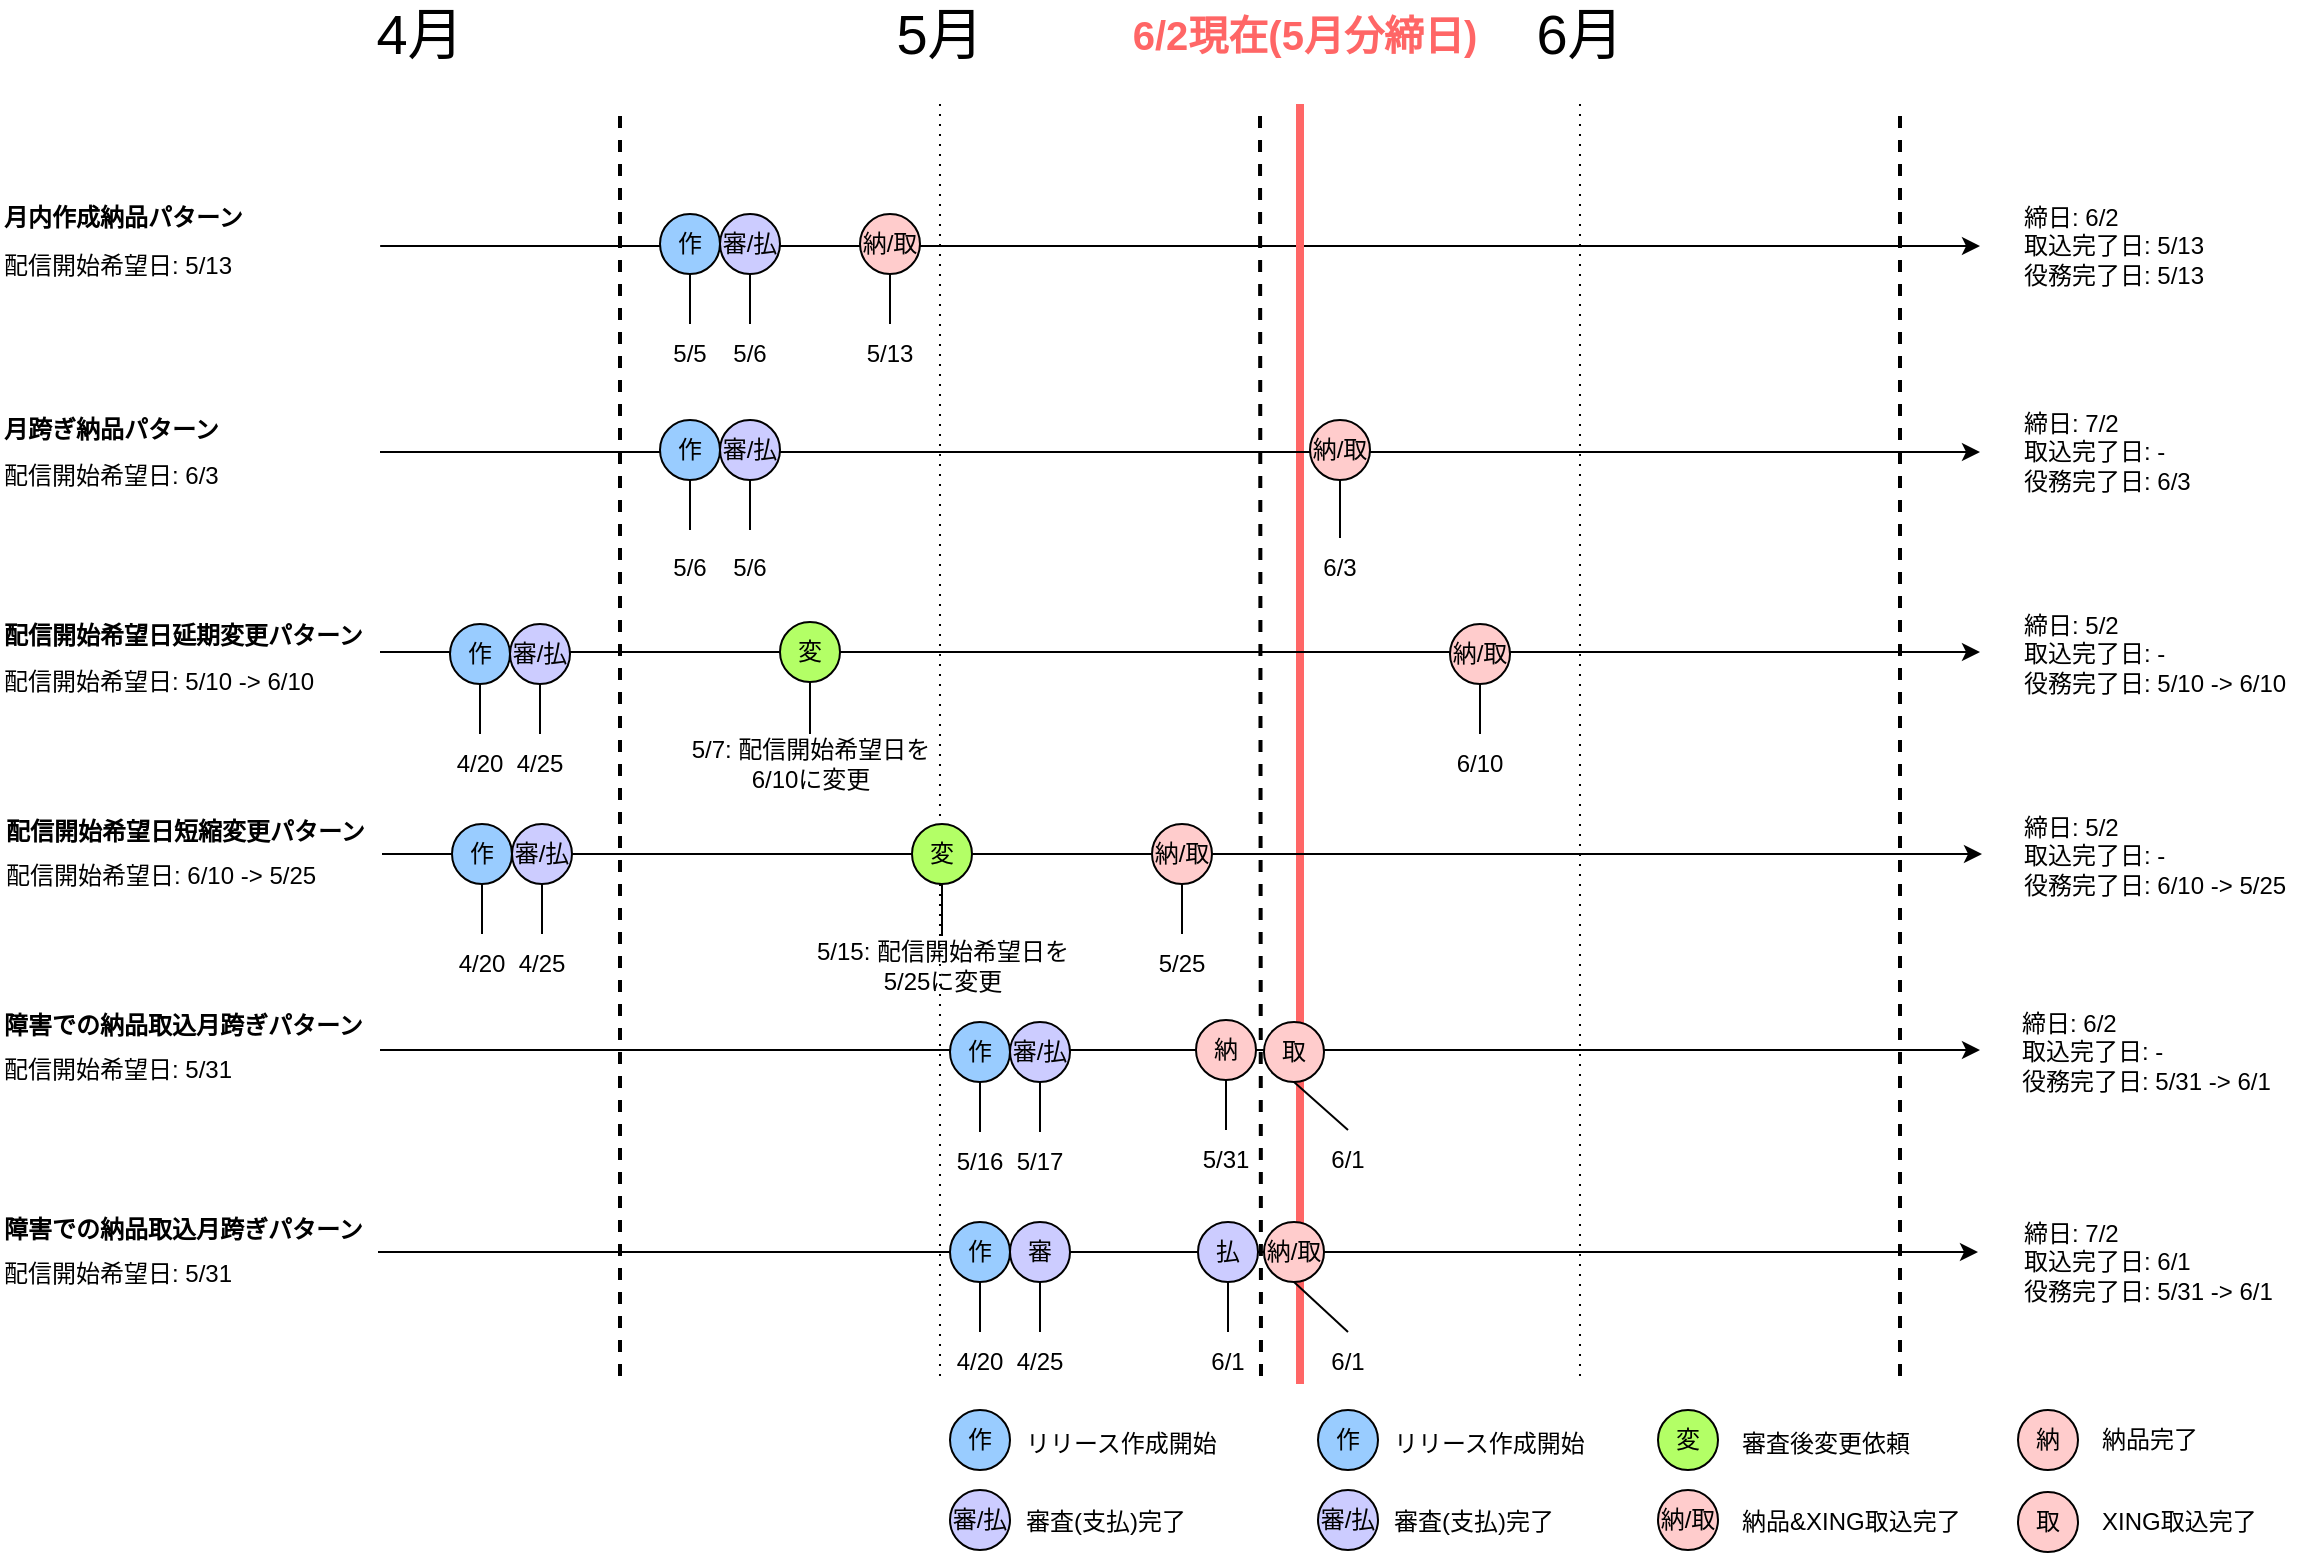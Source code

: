 <mxfile version="21.6.2" type="github">
  <diagram name="ページ1" id="-9W-lLPTgf51jU_gYQVh">
    <mxGraphModel dx="1609" dy="1104" grid="1" gridSize="10" guides="1" tooltips="1" connect="1" arrows="1" fold="1" page="1" pageScale="1" pageWidth="1169" pageHeight="827" math="0" shadow="0">
      <root>
        <mxCell id="0" />
        <mxCell id="1" parent="0" />
        <mxCell id="tAXmL_eugqcr0fN1NyeZ-1" value="" style="endArrow=classic;html=1;rounded=0;exitX=0.864;exitY=0.5;exitDx=0;exitDy=0;exitPerimeter=0;" edge="1" parent="1">
          <mxGeometry width="50" height="50" relative="1" as="geometry">
            <mxPoint x="200.08" y="157" as="sourcePoint" />
            <mxPoint x="1000" y="157" as="targetPoint" />
          </mxGeometry>
        </mxCell>
        <mxCell id="tAXmL_eugqcr0fN1NyeZ-3" value="" style="endArrow=none;dashed=1;html=1;rounded=0;strokeWidth=2;" edge="1" parent="1">
          <mxGeometry width="50" height="50" relative="1" as="geometry">
            <mxPoint x="320" y="722" as="sourcePoint" />
            <mxPoint x="320" y="86" as="targetPoint" />
          </mxGeometry>
        </mxCell>
        <mxCell id="tAXmL_eugqcr0fN1NyeZ-4" value="" style="endArrow=none;dashed=1;html=1;rounded=0;strokeWidth=2;" edge="1" parent="1">
          <mxGeometry width="50" height="50" relative="1" as="geometry">
            <mxPoint x="640.5" y="722" as="sourcePoint" />
            <mxPoint x="640" y="86" as="targetPoint" />
          </mxGeometry>
        </mxCell>
        <mxCell id="tAXmL_eugqcr0fN1NyeZ-5" value="" style="endArrow=none;dashed=1;html=1;rounded=0;dashPattern=1 4;" edge="1" parent="1">
          <mxGeometry width="50" height="50" relative="1" as="geometry">
            <mxPoint x="480" y="722" as="sourcePoint" />
            <mxPoint x="480" y="86" as="targetPoint" />
          </mxGeometry>
        </mxCell>
        <mxCell id="tAXmL_eugqcr0fN1NyeZ-6" value="" style="endArrow=none;dashed=1;html=1;rounded=0;dashPattern=1 4;" edge="1" parent="1">
          <mxGeometry width="50" height="50" relative="1" as="geometry">
            <mxPoint x="800" y="722" as="sourcePoint" />
            <mxPoint x="800" y="86" as="targetPoint" />
          </mxGeometry>
        </mxCell>
        <mxCell id="tAXmL_eugqcr0fN1NyeZ-7" value="" style="endArrow=none;dashed=1;html=1;rounded=0;strokeWidth=2;" edge="1" parent="1">
          <mxGeometry width="50" height="50" relative="1" as="geometry">
            <mxPoint x="960" y="722" as="sourcePoint" />
            <mxPoint x="960" y="86" as="targetPoint" />
          </mxGeometry>
        </mxCell>
        <mxCell id="tAXmL_eugqcr0fN1NyeZ-11" value="&lt;font style=&quot;font-size: 28px;&quot;&gt;5月&lt;/font&gt;" style="text;html=1;strokeColor=none;fillColor=none;align=center;verticalAlign=middle;whiteSpace=wrap;rounded=0;" vertex="1" parent="1">
          <mxGeometry x="450" y="36" width="60" height="30" as="geometry" />
        </mxCell>
        <mxCell id="tAXmL_eugqcr0fN1NyeZ-12" value="&lt;font style=&quot;font-size: 28px;&quot;&gt;6月&lt;/font&gt;" style="text;html=1;strokeColor=none;fillColor=none;align=center;verticalAlign=middle;whiteSpace=wrap;rounded=0;" vertex="1" parent="1">
          <mxGeometry x="770" y="36" width="60" height="30" as="geometry" />
        </mxCell>
        <mxCell id="tAXmL_eugqcr0fN1NyeZ-15" value="配信開始希望日: 5/13" style="text;html=1;strokeColor=none;fillColor=none;align=left;verticalAlign=middle;whiteSpace=wrap;rounded=0;" vertex="1" parent="1">
          <mxGeometry x="10" y="152" width="220" height="30" as="geometry" />
        </mxCell>
        <mxCell id="tAXmL_eugqcr0fN1NyeZ-16" value="" style="endArrow=none;html=1;rounded=0;endFill=0;strokeColor=#FF6666;strokeWidth=4;" edge="1" parent="1">
          <mxGeometry x="-0.031" y="140" width="50" height="50" relative="1" as="geometry">
            <mxPoint x="660" y="726" as="sourcePoint" />
            <mxPoint x="660" y="86" as="targetPoint" />
            <mxPoint as="offset" />
          </mxGeometry>
        </mxCell>
        <mxCell id="tAXmL_eugqcr0fN1NyeZ-18" value="&lt;font style=&quot;font-size: 20px;&quot;&gt;&lt;b&gt;6/2現在(5月分締日)&lt;/b&gt;&lt;/font&gt;" style="text;html=1;strokeColor=none;fillColor=none;align=center;verticalAlign=middle;whiteSpace=wrap;rounded=0;fontColor=#FF6666;fontSize=21;" vertex="1" parent="1">
          <mxGeometry x="540" y="36" width="245" height="30" as="geometry" />
        </mxCell>
        <mxCell id="tAXmL_eugqcr0fN1NyeZ-22" value="作" style="ellipse;whiteSpace=wrap;html=1;fillColor=#99CCFF;" vertex="1" parent="1">
          <mxGeometry x="340" y="141" width="30" height="30" as="geometry" />
        </mxCell>
        <mxCell id="tAXmL_eugqcr0fN1NyeZ-23" value="" style="endArrow=none;html=1;rounded=0;exitX=0.5;exitY=1;exitDx=0;exitDy=0;" edge="1" parent="1" source="tAXmL_eugqcr0fN1NyeZ-22">
          <mxGeometry width="50" height="50" relative="1" as="geometry">
            <mxPoint x="510" y="456" as="sourcePoint" />
            <mxPoint x="355" y="196" as="targetPoint" />
          </mxGeometry>
        </mxCell>
        <mxCell id="tAXmL_eugqcr0fN1NyeZ-24" value="5/5" style="text;html=1;strokeColor=none;fillColor=none;align=center;verticalAlign=middle;whiteSpace=wrap;rounded=0;" vertex="1" parent="1">
          <mxGeometry x="325" y="196" width="60" height="30" as="geometry" />
        </mxCell>
        <mxCell id="tAXmL_eugqcr0fN1NyeZ-26" value="審/払" style="ellipse;whiteSpace=wrap;html=1;fillColor=#CCCCFF;" vertex="1" parent="1">
          <mxGeometry x="370" y="141" width="30" height="30" as="geometry" />
        </mxCell>
        <mxCell id="tAXmL_eugqcr0fN1NyeZ-28" value="" style="endArrow=none;html=1;rounded=0;entryX=0.5;entryY=1;entryDx=0;entryDy=0;exitX=1;exitY=0;exitDx=0;exitDy=0;" edge="1" parent="1" source="tAXmL_eugqcr0fN1NyeZ-24" target="tAXmL_eugqcr0fN1NyeZ-26">
          <mxGeometry width="50" height="50" relative="1" as="geometry">
            <mxPoint x="510" y="186" as="sourcePoint" />
            <mxPoint x="560" y="136" as="targetPoint" />
          </mxGeometry>
        </mxCell>
        <mxCell id="tAXmL_eugqcr0fN1NyeZ-29" value="5/6" style="text;html=1;strokeColor=none;fillColor=none;align=center;verticalAlign=middle;whiteSpace=wrap;rounded=0;" vertex="1" parent="1">
          <mxGeometry x="355" y="196" width="60" height="30" as="geometry" />
        </mxCell>
        <mxCell id="tAXmL_eugqcr0fN1NyeZ-30" value="納/取" style="ellipse;whiteSpace=wrap;html=1;fillColor=#FFCCCC;" vertex="1" parent="1">
          <mxGeometry x="440" y="141" width="30" height="30" as="geometry" />
        </mxCell>
        <mxCell id="tAXmL_eugqcr0fN1NyeZ-33" value="" style="endArrow=none;html=1;rounded=0;entryX=0.5;entryY=1;entryDx=0;entryDy=0;" edge="1" parent="1" target="tAXmL_eugqcr0fN1NyeZ-30">
          <mxGeometry width="50" height="50" relative="1" as="geometry">
            <mxPoint x="455" y="196" as="sourcePoint" />
            <mxPoint x="395" y="181" as="targetPoint" />
          </mxGeometry>
        </mxCell>
        <mxCell id="tAXmL_eugqcr0fN1NyeZ-34" value="5/13" style="text;html=1;strokeColor=none;fillColor=none;align=center;verticalAlign=middle;whiteSpace=wrap;rounded=0;" vertex="1" parent="1">
          <mxGeometry x="425" y="196" width="60" height="30" as="geometry" />
        </mxCell>
        <mxCell id="tAXmL_eugqcr0fN1NyeZ-35" value="締日: 6/2&lt;br&gt;取込完了日: 5/13&lt;br&gt;役務完了日: 5/13" style="text;html=1;strokeColor=none;fillColor=none;align=left;verticalAlign=middle;whiteSpace=wrap;rounded=0;" vertex="1" parent="1">
          <mxGeometry x="1020" y="142" width="120" height="30" as="geometry" />
        </mxCell>
        <mxCell id="tAXmL_eugqcr0fN1NyeZ-36" value="" style="endArrow=classic;html=1;rounded=0;exitX=0.864;exitY=0.5;exitDx=0;exitDy=0;exitPerimeter=0;" edge="1" parent="1">
          <mxGeometry width="50" height="50" relative="1" as="geometry">
            <mxPoint x="200" y="260" as="sourcePoint" />
            <mxPoint x="1000" y="260" as="targetPoint" />
          </mxGeometry>
        </mxCell>
        <mxCell id="tAXmL_eugqcr0fN1NyeZ-37" value="配信開始希望日: 6/3" style="text;html=1;strokeColor=none;fillColor=none;align=left;verticalAlign=middle;whiteSpace=wrap;rounded=0;" vertex="1" parent="1">
          <mxGeometry x="10" y="257" width="220" height="30" as="geometry" />
        </mxCell>
        <mxCell id="tAXmL_eugqcr0fN1NyeZ-38" value="作" style="ellipse;whiteSpace=wrap;html=1;fillColor=#99CCFF;" vertex="1" parent="1">
          <mxGeometry x="340" y="244" width="30" height="30" as="geometry" />
        </mxCell>
        <mxCell id="tAXmL_eugqcr0fN1NyeZ-39" value="" style="endArrow=none;html=1;rounded=0;exitX=0.5;exitY=1;exitDx=0;exitDy=0;" edge="1" parent="1" source="tAXmL_eugqcr0fN1NyeZ-38">
          <mxGeometry width="50" height="50" relative="1" as="geometry">
            <mxPoint x="510" y="559" as="sourcePoint" />
            <mxPoint x="355" y="299" as="targetPoint" />
          </mxGeometry>
        </mxCell>
        <mxCell id="tAXmL_eugqcr0fN1NyeZ-40" value="審/払" style="ellipse;whiteSpace=wrap;html=1;fillColor=#CCCCFF;" vertex="1" parent="1">
          <mxGeometry x="370" y="244" width="30" height="30" as="geometry" />
        </mxCell>
        <mxCell id="tAXmL_eugqcr0fN1NyeZ-41" value="" style="endArrow=none;html=1;rounded=0;entryX=0.5;entryY=1;entryDx=0;entryDy=0;exitX=1;exitY=0;exitDx=0;exitDy=0;" edge="1" parent="1" target="tAXmL_eugqcr0fN1NyeZ-40">
          <mxGeometry width="50" height="50" relative="1" as="geometry">
            <mxPoint x="385" y="299" as="sourcePoint" />
            <mxPoint x="560" y="239" as="targetPoint" />
          </mxGeometry>
        </mxCell>
        <mxCell id="tAXmL_eugqcr0fN1NyeZ-42" value="5/6" style="text;html=1;strokeColor=none;fillColor=none;align=center;verticalAlign=middle;whiteSpace=wrap;rounded=0;" vertex="1" parent="1">
          <mxGeometry x="355" y="303" width="60" height="30" as="geometry" />
        </mxCell>
        <mxCell id="tAXmL_eugqcr0fN1NyeZ-43" value="納/取" style="ellipse;whiteSpace=wrap;html=1;fillColor=#FFCCCC;" vertex="1" parent="1">
          <mxGeometry x="665" y="244" width="30" height="30" as="geometry" />
        </mxCell>
        <mxCell id="tAXmL_eugqcr0fN1NyeZ-44" value="" style="endArrow=none;html=1;rounded=0;entryX=0.5;entryY=1;entryDx=0;entryDy=0;exitX=0.5;exitY=0;exitDx=0;exitDy=0;" edge="1" parent="1" target="tAXmL_eugqcr0fN1NyeZ-43" source="tAXmL_eugqcr0fN1NyeZ-46">
          <mxGeometry width="50" height="50" relative="1" as="geometry">
            <mxPoint x="620" y="289" as="sourcePoint" />
            <mxPoint x="580" y="284" as="targetPoint" />
          </mxGeometry>
        </mxCell>
        <mxCell id="tAXmL_eugqcr0fN1NyeZ-45" value="5/6" style="text;html=1;strokeColor=none;fillColor=none;align=center;verticalAlign=middle;whiteSpace=wrap;rounded=0;" vertex="1" parent="1">
          <mxGeometry x="325" y="303" width="60" height="30" as="geometry" />
        </mxCell>
        <mxCell id="tAXmL_eugqcr0fN1NyeZ-46" value="6/3" style="text;html=1;strokeColor=none;fillColor=none;align=center;verticalAlign=middle;whiteSpace=wrap;rounded=0;" vertex="1" parent="1">
          <mxGeometry x="650" y="303" width="60" height="30" as="geometry" />
        </mxCell>
        <mxCell id="tAXmL_eugqcr0fN1NyeZ-47" value="締日: 7/2&lt;br&gt;取込完了日: -&lt;br&gt;役務完了日: 6/3" style="text;html=1;strokeColor=none;fillColor=none;align=left;verticalAlign=middle;whiteSpace=wrap;rounded=0;" vertex="1" parent="1">
          <mxGeometry x="1020" y="245" width="120" height="30" as="geometry" />
        </mxCell>
        <mxCell id="tAXmL_eugqcr0fN1NyeZ-48" value="&lt;font style=&quot;font-size: 28px;&quot;&gt;4月&lt;/font&gt;" style="text;html=1;strokeColor=none;fillColor=none;align=center;verticalAlign=middle;whiteSpace=wrap;rounded=0;" vertex="1" parent="1">
          <mxGeometry x="190" y="36" width="60" height="30" as="geometry" />
        </mxCell>
        <mxCell id="tAXmL_eugqcr0fN1NyeZ-49" value="配信開始希望日: 5/10 -&amp;gt; 6/10" style="text;html=1;strokeColor=none;fillColor=none;align=left;verticalAlign=middle;whiteSpace=wrap;rounded=0;" vertex="1" parent="1">
          <mxGeometry x="10" y="360" width="220" height="30" as="geometry" />
        </mxCell>
        <mxCell id="tAXmL_eugqcr0fN1NyeZ-51" value="" style="endArrow=classic;html=1;rounded=0;exitX=0.864;exitY=0.5;exitDx=0;exitDy=0;exitPerimeter=0;" edge="1" parent="1">
          <mxGeometry width="50" height="50" relative="1" as="geometry">
            <mxPoint x="200" y="360" as="sourcePoint" />
            <mxPoint x="1000" y="360" as="targetPoint" />
          </mxGeometry>
        </mxCell>
        <mxCell id="tAXmL_eugqcr0fN1NyeZ-57" value="作" style="ellipse;whiteSpace=wrap;html=1;fillColor=#99CCFF;" vertex="1" parent="1">
          <mxGeometry x="235" y="346" width="30" height="30" as="geometry" />
        </mxCell>
        <mxCell id="tAXmL_eugqcr0fN1NyeZ-58" value="" style="endArrow=none;html=1;rounded=0;exitX=0.5;exitY=1;exitDx=0;exitDy=0;" edge="1" parent="1" source="tAXmL_eugqcr0fN1NyeZ-57">
          <mxGeometry width="50" height="50" relative="1" as="geometry">
            <mxPoint x="405" y="661" as="sourcePoint" />
            <mxPoint x="250" y="401" as="targetPoint" />
          </mxGeometry>
        </mxCell>
        <mxCell id="tAXmL_eugqcr0fN1NyeZ-59" value="審/払" style="ellipse;whiteSpace=wrap;html=1;fillColor=#CCCCFF;" vertex="1" parent="1">
          <mxGeometry x="265" y="346" width="30" height="30" as="geometry" />
        </mxCell>
        <mxCell id="tAXmL_eugqcr0fN1NyeZ-60" value="" style="endArrow=none;html=1;rounded=0;entryX=0.5;entryY=1;entryDx=0;entryDy=0;exitX=1;exitY=0;exitDx=0;exitDy=0;" edge="1" parent="1" target="tAXmL_eugqcr0fN1NyeZ-59">
          <mxGeometry width="50" height="50" relative="1" as="geometry">
            <mxPoint x="280" y="401" as="sourcePoint" />
            <mxPoint x="455" y="341" as="targetPoint" />
          </mxGeometry>
        </mxCell>
        <mxCell id="tAXmL_eugqcr0fN1NyeZ-69" value="" style="edgeStyle=orthogonalEdgeStyle;rounded=0;orthogonalLoop=1;jettySize=auto;html=1;endArrow=none;endFill=0;" edge="1" parent="1" source="tAXmL_eugqcr0fN1NyeZ-61" target="tAXmL_eugqcr0fN1NyeZ-59">
          <mxGeometry relative="1" as="geometry">
            <Array as="points">
              <mxPoint x="280" y="390" />
              <mxPoint x="280" y="390" />
            </Array>
          </mxGeometry>
        </mxCell>
        <mxCell id="tAXmL_eugqcr0fN1NyeZ-61" value="4/25" style="text;html=1;strokeColor=none;fillColor=none;align=center;verticalAlign=middle;whiteSpace=wrap;rounded=0;" vertex="1" parent="1">
          <mxGeometry x="250" y="401" width="60" height="30" as="geometry" />
        </mxCell>
        <mxCell id="tAXmL_eugqcr0fN1NyeZ-62" value="4/20" style="text;html=1;strokeColor=none;fillColor=none;align=center;verticalAlign=middle;whiteSpace=wrap;rounded=0;" vertex="1" parent="1">
          <mxGeometry x="220" y="401" width="60" height="30" as="geometry" />
        </mxCell>
        <mxCell id="tAXmL_eugqcr0fN1NyeZ-63" value="納/取" style="ellipse;whiteSpace=wrap;html=1;fillColor=#FFCCCC;" vertex="1" parent="1">
          <mxGeometry x="735" y="346" width="30" height="30" as="geometry" />
        </mxCell>
        <mxCell id="tAXmL_eugqcr0fN1NyeZ-64" value="" style="endArrow=none;html=1;rounded=0;entryX=0.5;entryY=1;entryDx=0;entryDy=0;exitX=0.5;exitY=0;exitDx=0;exitDy=0;" edge="1" parent="1" source="tAXmL_eugqcr0fN1NyeZ-65" target="tAXmL_eugqcr0fN1NyeZ-63">
          <mxGeometry width="50" height="50" relative="1" as="geometry">
            <mxPoint x="690" y="391" as="sourcePoint" />
            <mxPoint x="650" y="386" as="targetPoint" />
          </mxGeometry>
        </mxCell>
        <mxCell id="tAXmL_eugqcr0fN1NyeZ-65" value="6/10" style="text;html=1;strokeColor=none;fillColor=none;align=center;verticalAlign=middle;whiteSpace=wrap;rounded=0;" vertex="1" parent="1">
          <mxGeometry x="720" y="401" width="60" height="30" as="geometry" />
        </mxCell>
        <mxCell id="tAXmL_eugqcr0fN1NyeZ-66" value="締日: 5/2&lt;br&gt;取込完了日: -&lt;br&gt;役務完了日: 5/10 -&amp;gt; 6/10" style="text;html=1;strokeColor=none;fillColor=none;align=left;verticalAlign=middle;whiteSpace=wrap;rounded=0;" vertex="1" parent="1">
          <mxGeometry x="1020" y="346" width="140" height="30" as="geometry" />
        </mxCell>
        <mxCell id="tAXmL_eugqcr0fN1NyeZ-67" value="変" style="ellipse;whiteSpace=wrap;html=1;fillColor=#B3FF66;" vertex="1" parent="1">
          <mxGeometry x="400" y="345" width="30" height="30" as="geometry" />
        </mxCell>
        <mxCell id="tAXmL_eugqcr0fN1NyeZ-70" value="" style="endArrow=none;html=1;rounded=0;entryX=0.5;entryY=1;entryDx=0;entryDy=0;exitX=0.5;exitY=0;exitDx=0;exitDy=0;" edge="1" parent="1" source="tAXmL_eugqcr0fN1NyeZ-71" target="tAXmL_eugqcr0fN1NyeZ-67">
          <mxGeometry width="50" height="50" relative="1" as="geometry">
            <mxPoint x="355" y="401" as="sourcePoint" />
            <mxPoint x="415" y="386" as="targetPoint" />
            <Array as="points" />
          </mxGeometry>
        </mxCell>
        <mxCell id="tAXmL_eugqcr0fN1NyeZ-71" value="5/7: 配信開始希望日を6/10に変更" style="text;html=1;strokeColor=none;fillColor=none;align=center;verticalAlign=middle;whiteSpace=wrap;rounded=0;" vertex="1" parent="1">
          <mxGeometry x="347.5" y="401" width="135" height="30" as="geometry" />
        </mxCell>
        <mxCell id="tAXmL_eugqcr0fN1NyeZ-73" value="" style="endArrow=classic;html=1;rounded=0;exitX=0.864;exitY=0.5;exitDx=0;exitDy=0;exitPerimeter=0;" edge="1" parent="1">
          <mxGeometry width="50" height="50" relative="1" as="geometry">
            <mxPoint x="201" y="461" as="sourcePoint" />
            <mxPoint x="1001" y="461" as="targetPoint" />
          </mxGeometry>
        </mxCell>
        <mxCell id="tAXmL_eugqcr0fN1NyeZ-74" value="作" style="ellipse;whiteSpace=wrap;html=1;fillColor=#99CCFF;" vertex="1" parent="1">
          <mxGeometry x="236" y="446" width="30" height="30" as="geometry" />
        </mxCell>
        <mxCell id="tAXmL_eugqcr0fN1NyeZ-75" value="" style="endArrow=none;html=1;rounded=0;exitX=0.5;exitY=1;exitDx=0;exitDy=0;" edge="1" parent="1" source="tAXmL_eugqcr0fN1NyeZ-74">
          <mxGeometry width="50" height="50" relative="1" as="geometry">
            <mxPoint x="406" y="761" as="sourcePoint" />
            <mxPoint x="251" y="501" as="targetPoint" />
          </mxGeometry>
        </mxCell>
        <mxCell id="tAXmL_eugqcr0fN1NyeZ-76" value="審/払" style="ellipse;whiteSpace=wrap;html=1;fillColor=#CCCCFF;" vertex="1" parent="1">
          <mxGeometry x="266" y="446" width="30" height="30" as="geometry" />
        </mxCell>
        <mxCell id="tAXmL_eugqcr0fN1NyeZ-77" value="" style="endArrow=none;html=1;rounded=0;entryX=0.5;entryY=1;entryDx=0;entryDy=0;exitX=1;exitY=0;exitDx=0;exitDy=0;" edge="1" parent="1" target="tAXmL_eugqcr0fN1NyeZ-76">
          <mxGeometry width="50" height="50" relative="1" as="geometry">
            <mxPoint x="281" y="501" as="sourcePoint" />
            <mxPoint x="456" y="441" as="targetPoint" />
          </mxGeometry>
        </mxCell>
        <mxCell id="tAXmL_eugqcr0fN1NyeZ-78" value="" style="edgeStyle=orthogonalEdgeStyle;rounded=0;orthogonalLoop=1;jettySize=auto;html=1;endArrow=none;endFill=0;" edge="1" parent="1" source="tAXmL_eugqcr0fN1NyeZ-79" target="tAXmL_eugqcr0fN1NyeZ-76">
          <mxGeometry relative="1" as="geometry">
            <Array as="points">
              <mxPoint x="281" y="490" />
              <mxPoint x="281" y="490" />
            </Array>
          </mxGeometry>
        </mxCell>
        <mxCell id="tAXmL_eugqcr0fN1NyeZ-79" value="4/25" style="text;html=1;strokeColor=none;fillColor=none;align=center;verticalAlign=middle;whiteSpace=wrap;rounded=0;" vertex="1" parent="1">
          <mxGeometry x="251" y="501" width="60" height="30" as="geometry" />
        </mxCell>
        <mxCell id="tAXmL_eugqcr0fN1NyeZ-80" value="4/20" style="text;html=1;strokeColor=none;fillColor=none;align=center;verticalAlign=middle;whiteSpace=wrap;rounded=0;" vertex="1" parent="1">
          <mxGeometry x="221" y="501" width="60" height="30" as="geometry" />
        </mxCell>
        <mxCell id="tAXmL_eugqcr0fN1NyeZ-81" value="配信開始希望日: 6/10 -&amp;gt; 5/25" style="text;html=1;strokeColor=none;fillColor=none;align=left;verticalAlign=middle;whiteSpace=wrap;rounded=0;" vertex="1" parent="1">
          <mxGeometry x="11" y="457" width="220" height="30" as="geometry" />
        </mxCell>
        <mxCell id="tAXmL_eugqcr0fN1NyeZ-82" value="変" style="ellipse;whiteSpace=wrap;html=1;fillColor=#B3FF66;" vertex="1" parent="1">
          <mxGeometry x="466" y="446" width="30" height="30" as="geometry" />
        </mxCell>
        <mxCell id="tAXmL_eugqcr0fN1NyeZ-83" value="" style="endArrow=none;html=1;rounded=0;entryX=0.5;entryY=1;entryDx=0;entryDy=0;exitX=0.5;exitY=0;exitDx=0;exitDy=0;" edge="1" parent="1" source="tAXmL_eugqcr0fN1NyeZ-84" target="tAXmL_eugqcr0fN1NyeZ-82">
          <mxGeometry width="50" height="50" relative="1" as="geometry">
            <mxPoint x="421" y="502" as="sourcePoint" />
            <mxPoint x="481" y="487" as="targetPoint" />
            <Array as="points" />
          </mxGeometry>
        </mxCell>
        <mxCell id="tAXmL_eugqcr0fN1NyeZ-84" value="5/15: 配信開始希望日を5/25に変更" style="text;html=1;strokeColor=none;fillColor=none;align=center;verticalAlign=middle;whiteSpace=wrap;rounded=0;" vertex="1" parent="1">
          <mxGeometry x="413.5" y="502" width="135" height="30" as="geometry" />
        </mxCell>
        <mxCell id="tAXmL_eugqcr0fN1NyeZ-85" value="納/取" style="ellipse;whiteSpace=wrap;html=1;fillColor=#FFCCCC;" vertex="1" parent="1">
          <mxGeometry x="586" y="446" width="30" height="30" as="geometry" />
        </mxCell>
        <mxCell id="tAXmL_eugqcr0fN1NyeZ-86" value="" style="endArrow=none;html=1;rounded=0;entryX=0.5;entryY=1;entryDx=0;entryDy=0;exitX=0.5;exitY=0;exitDx=0;exitDy=0;" edge="1" parent="1" source="tAXmL_eugqcr0fN1NyeZ-87" target="tAXmL_eugqcr0fN1NyeZ-85">
          <mxGeometry width="50" height="50" relative="1" as="geometry">
            <mxPoint x="541" y="491" as="sourcePoint" />
            <mxPoint x="501" y="486" as="targetPoint" />
          </mxGeometry>
        </mxCell>
        <mxCell id="tAXmL_eugqcr0fN1NyeZ-87" value="5/25" style="text;html=1;strokeColor=none;fillColor=none;align=center;verticalAlign=middle;whiteSpace=wrap;rounded=0;" vertex="1" parent="1">
          <mxGeometry x="571" y="501" width="60" height="30" as="geometry" />
        </mxCell>
        <mxCell id="tAXmL_eugqcr0fN1NyeZ-88" value="締日: 5/2&lt;br&gt;取込完了日: -&lt;br&gt;役務完了日: 6/10 -&amp;gt; 5/25" style="text;html=1;strokeColor=none;fillColor=none;align=left;verticalAlign=middle;whiteSpace=wrap;rounded=0;" vertex="1" parent="1">
          <mxGeometry x="1020" y="447" width="140" height="30" as="geometry" />
        </mxCell>
        <mxCell id="tAXmL_eugqcr0fN1NyeZ-89" value="" style="endArrow=classic;html=1;rounded=0;exitX=0.864;exitY=0.5;exitDx=0;exitDy=0;exitPerimeter=0;" edge="1" parent="1">
          <mxGeometry width="50" height="50" relative="1" as="geometry">
            <mxPoint x="200" y="559" as="sourcePoint" />
            <mxPoint x="1000" y="559" as="targetPoint" />
          </mxGeometry>
        </mxCell>
        <mxCell id="tAXmL_eugqcr0fN1NyeZ-90" value="配信開始希望日: 5/31" style="text;html=1;strokeColor=none;fillColor=none;align=left;verticalAlign=middle;whiteSpace=wrap;rounded=0;" vertex="1" parent="1">
          <mxGeometry x="10" y="554" width="220" height="30" as="geometry" />
        </mxCell>
        <mxCell id="tAXmL_eugqcr0fN1NyeZ-91" value="作" style="ellipse;whiteSpace=wrap;html=1;fillColor=#99CCFF;" vertex="1" parent="1">
          <mxGeometry x="485" y="545" width="30" height="30" as="geometry" />
        </mxCell>
        <mxCell id="tAXmL_eugqcr0fN1NyeZ-92" value="" style="endArrow=none;html=1;rounded=0;exitX=0.5;exitY=1;exitDx=0;exitDy=0;" edge="1" parent="1" source="tAXmL_eugqcr0fN1NyeZ-91">
          <mxGeometry width="50" height="50" relative="1" as="geometry">
            <mxPoint x="655" y="860" as="sourcePoint" />
            <mxPoint x="500" y="600" as="targetPoint" />
          </mxGeometry>
        </mxCell>
        <mxCell id="tAXmL_eugqcr0fN1NyeZ-93" value="審/払" style="ellipse;whiteSpace=wrap;html=1;fillColor=#CCCCFF;" vertex="1" parent="1">
          <mxGeometry x="515" y="545" width="30" height="30" as="geometry" />
        </mxCell>
        <mxCell id="tAXmL_eugqcr0fN1NyeZ-94" value="" style="endArrow=none;html=1;rounded=0;entryX=0.5;entryY=1;entryDx=0;entryDy=0;exitX=1;exitY=0;exitDx=0;exitDy=0;" edge="1" parent="1" target="tAXmL_eugqcr0fN1NyeZ-93">
          <mxGeometry width="50" height="50" relative="1" as="geometry">
            <mxPoint x="530" y="600" as="sourcePoint" />
            <mxPoint x="705" y="540" as="targetPoint" />
          </mxGeometry>
        </mxCell>
        <mxCell id="tAXmL_eugqcr0fN1NyeZ-95" value="" style="edgeStyle=orthogonalEdgeStyle;rounded=0;orthogonalLoop=1;jettySize=auto;html=1;endArrow=none;endFill=0;" edge="1" parent="1" source="tAXmL_eugqcr0fN1NyeZ-96" target="tAXmL_eugqcr0fN1NyeZ-93">
          <mxGeometry relative="1" as="geometry">
            <Array as="points">
              <mxPoint x="530" y="589" />
              <mxPoint x="530" y="589" />
            </Array>
          </mxGeometry>
        </mxCell>
        <mxCell id="tAXmL_eugqcr0fN1NyeZ-96" value="5/17" style="text;html=1;strokeColor=none;fillColor=none;align=center;verticalAlign=middle;whiteSpace=wrap;rounded=0;" vertex="1" parent="1">
          <mxGeometry x="500" y="600" width="60" height="30" as="geometry" />
        </mxCell>
        <mxCell id="tAXmL_eugqcr0fN1NyeZ-97" value="5/16" style="text;html=1;strokeColor=none;fillColor=none;align=center;verticalAlign=middle;whiteSpace=wrap;rounded=0;" vertex="1" parent="1">
          <mxGeometry x="470" y="600" width="60" height="30" as="geometry" />
        </mxCell>
        <mxCell id="tAXmL_eugqcr0fN1NyeZ-98" value="納" style="ellipse;whiteSpace=wrap;html=1;fillColor=#FFCCCC;" vertex="1" parent="1">
          <mxGeometry x="608" y="544" width="30" height="30" as="geometry" />
        </mxCell>
        <mxCell id="tAXmL_eugqcr0fN1NyeZ-99" value="" style="endArrow=none;html=1;rounded=0;entryX=0.5;entryY=1;entryDx=0;entryDy=0;exitX=0.5;exitY=0;exitDx=0;exitDy=0;" edge="1" parent="1" source="tAXmL_eugqcr0fN1NyeZ-100" target="tAXmL_eugqcr0fN1NyeZ-98">
          <mxGeometry width="50" height="50" relative="1" as="geometry">
            <mxPoint x="563" y="589" as="sourcePoint" />
            <mxPoint x="523" y="584" as="targetPoint" />
          </mxGeometry>
        </mxCell>
        <mxCell id="tAXmL_eugqcr0fN1NyeZ-100" value="5/31" style="text;html=1;strokeColor=none;fillColor=none;align=center;verticalAlign=middle;whiteSpace=wrap;rounded=0;" vertex="1" parent="1">
          <mxGeometry x="593" y="599" width="60" height="30" as="geometry" />
        </mxCell>
        <mxCell id="tAXmL_eugqcr0fN1NyeZ-101" value="取" style="ellipse;whiteSpace=wrap;html=1;fillColor=#FFCCCC;" vertex="1" parent="1">
          <mxGeometry x="642" y="545" width="30" height="30" as="geometry" />
        </mxCell>
        <mxCell id="tAXmL_eugqcr0fN1NyeZ-102" value="" style="endArrow=none;html=1;rounded=0;entryX=0.5;entryY=1;entryDx=0;entryDy=0;exitX=0.5;exitY=0;exitDx=0;exitDy=0;" edge="1" parent="1" source="tAXmL_eugqcr0fN1NyeZ-103" target="tAXmL_eugqcr0fN1NyeZ-101">
          <mxGeometry width="50" height="50" relative="1" as="geometry">
            <mxPoint x="597" y="590" as="sourcePoint" />
            <mxPoint x="557" y="585" as="targetPoint" />
          </mxGeometry>
        </mxCell>
        <mxCell id="tAXmL_eugqcr0fN1NyeZ-103" value="6/1" style="text;html=1;strokeColor=none;fillColor=none;align=center;verticalAlign=middle;whiteSpace=wrap;rounded=0;" vertex="1" parent="1">
          <mxGeometry x="654" y="599" width="60" height="30" as="geometry" />
        </mxCell>
        <mxCell id="tAXmL_eugqcr0fN1NyeZ-104" value="締日: 6/2&lt;br&gt;取込完了日: -&lt;br&gt;役務完了日: 5/31 -&amp;gt; 6/1" style="text;html=1;strokeColor=none;fillColor=none;align=left;verticalAlign=middle;whiteSpace=wrap;rounded=0;" vertex="1" parent="1">
          <mxGeometry x="1019" y="545" width="140" height="30" as="geometry" />
        </mxCell>
        <mxCell id="tAXmL_eugqcr0fN1NyeZ-105" value="&lt;b&gt;月内作成納品パターン&lt;/b&gt;" style="text;html=1;strokeColor=none;fillColor=none;align=left;verticalAlign=middle;whiteSpace=wrap;rounded=0;" vertex="1" parent="1">
          <mxGeometry x="10" y="128" width="220" height="30" as="geometry" />
        </mxCell>
        <mxCell id="tAXmL_eugqcr0fN1NyeZ-106" value="&lt;b&gt;月跨ぎ納品パターン&lt;/b&gt;" style="text;html=1;strokeColor=none;fillColor=none;align=left;verticalAlign=middle;whiteSpace=wrap;rounded=0;" vertex="1" parent="1">
          <mxGeometry x="10" y="234" width="220" height="30" as="geometry" />
        </mxCell>
        <mxCell id="tAXmL_eugqcr0fN1NyeZ-107" value="&lt;b&gt;配信開始希望日延期変更パターン&lt;/b&gt;" style="text;html=1;strokeColor=none;fillColor=none;align=left;verticalAlign=middle;whiteSpace=wrap;rounded=0;" vertex="1" parent="1">
          <mxGeometry x="10" y="337" width="220" height="30" as="geometry" />
        </mxCell>
        <mxCell id="tAXmL_eugqcr0fN1NyeZ-108" value="&lt;b&gt;配信開始希望日短縮変更パターン&lt;/b&gt;" style="text;html=1;strokeColor=none;fillColor=none;align=left;verticalAlign=middle;whiteSpace=wrap;rounded=0;" vertex="1" parent="1">
          <mxGeometry x="11" y="435" width="220" height="30" as="geometry" />
        </mxCell>
        <mxCell id="tAXmL_eugqcr0fN1NyeZ-109" value="&lt;b&gt;障害での納品取込月跨ぎパターン&lt;/b&gt;" style="text;html=1;strokeColor=none;fillColor=none;align=left;verticalAlign=middle;whiteSpace=wrap;rounded=0;" vertex="1" parent="1">
          <mxGeometry x="10" y="532" width="220" height="30" as="geometry" />
        </mxCell>
        <mxCell id="tAXmL_eugqcr0fN1NyeZ-110" value="作" style="ellipse;whiteSpace=wrap;html=1;fillColor=#99CCFF;" vertex="1" parent="1">
          <mxGeometry x="669" y="739" width="30" height="30" as="geometry" />
        </mxCell>
        <mxCell id="tAXmL_eugqcr0fN1NyeZ-111" value="審/払" style="ellipse;whiteSpace=wrap;html=1;fillColor=#CCCCFF;" vertex="1" parent="1">
          <mxGeometry x="669" y="779" width="30" height="30" as="geometry" />
        </mxCell>
        <mxCell id="tAXmL_eugqcr0fN1NyeZ-112" value="変" style="ellipse;whiteSpace=wrap;html=1;fillColor=#B3FF66;" vertex="1" parent="1">
          <mxGeometry x="839" y="739" width="30" height="30" as="geometry" />
        </mxCell>
        <mxCell id="tAXmL_eugqcr0fN1NyeZ-113" value="納/取" style="ellipse;whiteSpace=wrap;html=1;fillColor=#FFCCCC;" vertex="1" parent="1">
          <mxGeometry x="839" y="779" width="30" height="30" as="geometry" />
        </mxCell>
        <mxCell id="tAXmL_eugqcr0fN1NyeZ-114" value="納" style="ellipse;whiteSpace=wrap;html=1;fillColor=#FFCCCC;" vertex="1" parent="1">
          <mxGeometry x="1019" y="739" width="30" height="30" as="geometry" />
        </mxCell>
        <mxCell id="tAXmL_eugqcr0fN1NyeZ-115" value="取" style="ellipse;whiteSpace=wrap;html=1;fillColor=#FFCCCC;" vertex="1" parent="1">
          <mxGeometry x="1019" y="780" width="30" height="30" as="geometry" />
        </mxCell>
        <mxCell id="tAXmL_eugqcr0fN1NyeZ-119" value="リリース作成開始" style="text;html=1;strokeColor=none;fillColor=none;align=left;verticalAlign=middle;whiteSpace=wrap;rounded=0;" vertex="1" parent="1">
          <mxGeometry x="705" y="741" width="100" height="30" as="geometry" />
        </mxCell>
        <mxCell id="tAXmL_eugqcr0fN1NyeZ-120" value="審査(支払)完了" style="text;html=1;strokeColor=none;fillColor=none;align=left;verticalAlign=middle;whiteSpace=wrap;rounded=0;" vertex="1" parent="1">
          <mxGeometry x="705" y="780" width="100" height="30" as="geometry" />
        </mxCell>
        <mxCell id="tAXmL_eugqcr0fN1NyeZ-121" value="審査後変更依頼" style="text;html=1;strokeColor=none;fillColor=none;align=left;verticalAlign=middle;whiteSpace=wrap;rounded=0;" vertex="1" parent="1">
          <mxGeometry x="879" y="741" width="100" height="30" as="geometry" />
        </mxCell>
        <mxCell id="tAXmL_eugqcr0fN1NyeZ-122" value="納品&amp;amp;XING取込完了" style="text;html=1;strokeColor=none;fillColor=none;align=left;verticalAlign=middle;whiteSpace=wrap;rounded=0;" vertex="1" parent="1">
          <mxGeometry x="879" y="780" width="120" height="30" as="geometry" />
        </mxCell>
        <mxCell id="tAXmL_eugqcr0fN1NyeZ-123" value="納品完了" style="text;html=1;strokeColor=none;fillColor=none;align=left;verticalAlign=middle;whiteSpace=wrap;rounded=0;" vertex="1" parent="1">
          <mxGeometry x="1059" y="739" width="100" height="30" as="geometry" />
        </mxCell>
        <mxCell id="tAXmL_eugqcr0fN1NyeZ-124" value="XING取込完了" style="text;html=1;strokeColor=none;fillColor=none;align=left;verticalAlign=middle;whiteSpace=wrap;rounded=0;" vertex="1" parent="1">
          <mxGeometry x="1059" y="780" width="80" height="30" as="geometry" />
        </mxCell>
        <mxCell id="tAXmL_eugqcr0fN1NyeZ-125" value="" style="endArrow=classic;html=1;rounded=0;exitX=0.864;exitY=0.5;exitDx=0;exitDy=0;exitPerimeter=0;" edge="1" parent="1">
          <mxGeometry width="50" height="50" relative="1" as="geometry">
            <mxPoint x="199" y="660" as="sourcePoint" />
            <mxPoint x="999" y="660" as="targetPoint" />
          </mxGeometry>
        </mxCell>
        <mxCell id="tAXmL_eugqcr0fN1NyeZ-126" value="締日: 7/2&lt;br&gt;取込完了日: 6/1&lt;br&gt;役務完了日: 5/31 -&amp;gt; 6/1" style="text;html=1;strokeColor=none;fillColor=none;align=left;verticalAlign=middle;whiteSpace=wrap;rounded=0;" vertex="1" parent="1">
          <mxGeometry x="1020" y="650" width="140" height="30" as="geometry" />
        </mxCell>
        <mxCell id="tAXmL_eugqcr0fN1NyeZ-127" value="配信開始希望日: 5/31" style="text;html=1;strokeColor=none;fillColor=none;align=left;verticalAlign=middle;whiteSpace=wrap;rounded=0;" vertex="1" parent="1">
          <mxGeometry x="10" y="656" width="220" height="30" as="geometry" />
        </mxCell>
        <mxCell id="tAXmL_eugqcr0fN1NyeZ-128" value="&lt;b&gt;障害での納品取込月跨ぎパターン&lt;/b&gt;" style="text;html=1;strokeColor=none;fillColor=none;align=left;verticalAlign=middle;whiteSpace=wrap;rounded=0;" vertex="1" parent="1">
          <mxGeometry x="10" y="634" width="220" height="30" as="geometry" />
        </mxCell>
        <mxCell id="tAXmL_eugqcr0fN1NyeZ-129" value="作" style="ellipse;whiteSpace=wrap;html=1;fillColor=#99CCFF;" vertex="1" parent="1">
          <mxGeometry x="485" y="645" width="30" height="30" as="geometry" />
        </mxCell>
        <mxCell id="tAXmL_eugqcr0fN1NyeZ-130" value="" style="endArrow=none;html=1;rounded=0;exitX=0.5;exitY=1;exitDx=0;exitDy=0;" edge="1" parent="1" source="tAXmL_eugqcr0fN1NyeZ-129">
          <mxGeometry width="50" height="50" relative="1" as="geometry">
            <mxPoint x="655" y="960" as="sourcePoint" />
            <mxPoint x="500" y="700" as="targetPoint" />
          </mxGeometry>
        </mxCell>
        <mxCell id="tAXmL_eugqcr0fN1NyeZ-131" value="審" style="ellipse;whiteSpace=wrap;html=1;fillColor=#CCCCFF;" vertex="1" parent="1">
          <mxGeometry x="515" y="645" width="30" height="30" as="geometry" />
        </mxCell>
        <mxCell id="tAXmL_eugqcr0fN1NyeZ-132" value="" style="endArrow=none;html=1;rounded=0;entryX=0.5;entryY=1;entryDx=0;entryDy=0;exitX=1;exitY=0;exitDx=0;exitDy=0;" edge="1" parent="1" target="tAXmL_eugqcr0fN1NyeZ-131">
          <mxGeometry width="50" height="50" relative="1" as="geometry">
            <mxPoint x="530" y="700" as="sourcePoint" />
            <mxPoint x="705" y="640" as="targetPoint" />
          </mxGeometry>
        </mxCell>
        <mxCell id="tAXmL_eugqcr0fN1NyeZ-133" value="" style="edgeStyle=orthogonalEdgeStyle;rounded=0;orthogonalLoop=1;jettySize=auto;html=1;endArrow=none;endFill=0;" edge="1" parent="1" source="tAXmL_eugqcr0fN1NyeZ-134" target="tAXmL_eugqcr0fN1NyeZ-131">
          <mxGeometry relative="1" as="geometry">
            <Array as="points">
              <mxPoint x="530" y="689" />
              <mxPoint x="530" y="689" />
            </Array>
          </mxGeometry>
        </mxCell>
        <mxCell id="tAXmL_eugqcr0fN1NyeZ-134" value="4/25" style="text;html=1;strokeColor=none;fillColor=none;align=center;verticalAlign=middle;whiteSpace=wrap;rounded=0;" vertex="1" parent="1">
          <mxGeometry x="500" y="700" width="60" height="30" as="geometry" />
        </mxCell>
        <mxCell id="tAXmL_eugqcr0fN1NyeZ-135" value="4/20" style="text;html=1;strokeColor=none;fillColor=none;align=center;verticalAlign=middle;whiteSpace=wrap;rounded=0;" vertex="1" parent="1">
          <mxGeometry x="470" y="700" width="60" height="30" as="geometry" />
        </mxCell>
        <mxCell id="tAXmL_eugqcr0fN1NyeZ-136" value="納/取" style="ellipse;whiteSpace=wrap;html=1;fillColor=#FFCCCC;" vertex="1" parent="1">
          <mxGeometry x="642" y="645" width="30" height="30" as="geometry" />
        </mxCell>
        <mxCell id="tAXmL_eugqcr0fN1NyeZ-137" value="" style="endArrow=none;html=1;rounded=0;entryX=0.5;entryY=1;entryDx=0;entryDy=0;exitX=0.5;exitY=0;exitDx=0;exitDy=0;" edge="1" parent="1" source="tAXmL_eugqcr0fN1NyeZ-138" target="tAXmL_eugqcr0fN1NyeZ-136">
          <mxGeometry width="50" height="50" relative="1" as="geometry">
            <mxPoint x="597" y="690" as="sourcePoint" />
            <mxPoint x="557" y="685" as="targetPoint" />
          </mxGeometry>
        </mxCell>
        <mxCell id="tAXmL_eugqcr0fN1NyeZ-138" value="6/1" style="text;html=1;strokeColor=none;fillColor=none;align=center;verticalAlign=middle;whiteSpace=wrap;rounded=0;" vertex="1" parent="1">
          <mxGeometry x="654" y="700" width="60" height="30" as="geometry" />
        </mxCell>
        <mxCell id="tAXmL_eugqcr0fN1NyeZ-143" value="払" style="ellipse;whiteSpace=wrap;html=1;fillColor=#CCCCFF;" vertex="1" parent="1">
          <mxGeometry x="609" y="645" width="30" height="30" as="geometry" />
        </mxCell>
        <mxCell id="tAXmL_eugqcr0fN1NyeZ-144" value="" style="endArrow=none;html=1;rounded=0;entryX=0.5;entryY=1;entryDx=0;entryDy=0;exitX=1;exitY=0;exitDx=0;exitDy=0;" edge="1" parent="1" target="tAXmL_eugqcr0fN1NyeZ-143">
          <mxGeometry width="50" height="50" relative="1" as="geometry">
            <mxPoint x="624" y="700" as="sourcePoint" />
            <mxPoint x="799" y="640" as="targetPoint" />
          </mxGeometry>
        </mxCell>
        <mxCell id="tAXmL_eugqcr0fN1NyeZ-145" value="" style="edgeStyle=orthogonalEdgeStyle;rounded=0;orthogonalLoop=1;jettySize=auto;html=1;endArrow=none;endFill=0;" edge="1" parent="1" source="tAXmL_eugqcr0fN1NyeZ-146" target="tAXmL_eugqcr0fN1NyeZ-143">
          <mxGeometry relative="1" as="geometry">
            <Array as="points">
              <mxPoint x="624" y="689" />
              <mxPoint x="624" y="689" />
            </Array>
          </mxGeometry>
        </mxCell>
        <mxCell id="tAXmL_eugqcr0fN1NyeZ-146" value="6/1" style="text;html=1;strokeColor=none;fillColor=none;align=center;verticalAlign=middle;whiteSpace=wrap;rounded=0;" vertex="1" parent="1">
          <mxGeometry x="594" y="700" width="60" height="30" as="geometry" />
        </mxCell>
        <mxCell id="tAXmL_eugqcr0fN1NyeZ-147" value="作" style="ellipse;whiteSpace=wrap;html=1;fillColor=#99CCFF;" vertex="1" parent="1">
          <mxGeometry x="485" y="739" width="30" height="30" as="geometry" />
        </mxCell>
        <mxCell id="tAXmL_eugqcr0fN1NyeZ-148" value="審/払" style="ellipse;whiteSpace=wrap;html=1;fillColor=#CCCCFF;" vertex="1" parent="1">
          <mxGeometry x="485" y="779" width="30" height="30" as="geometry" />
        </mxCell>
        <mxCell id="tAXmL_eugqcr0fN1NyeZ-149" value="リリース作成開始" style="text;html=1;strokeColor=none;fillColor=none;align=left;verticalAlign=middle;whiteSpace=wrap;rounded=0;" vertex="1" parent="1">
          <mxGeometry x="521" y="741" width="100" height="30" as="geometry" />
        </mxCell>
        <mxCell id="tAXmL_eugqcr0fN1NyeZ-150" value="審査(支払)完了" style="text;html=1;strokeColor=none;fillColor=none;align=left;verticalAlign=middle;whiteSpace=wrap;rounded=0;" vertex="1" parent="1">
          <mxGeometry x="521" y="780" width="100" height="30" as="geometry" />
        </mxCell>
      </root>
    </mxGraphModel>
  </diagram>
</mxfile>
